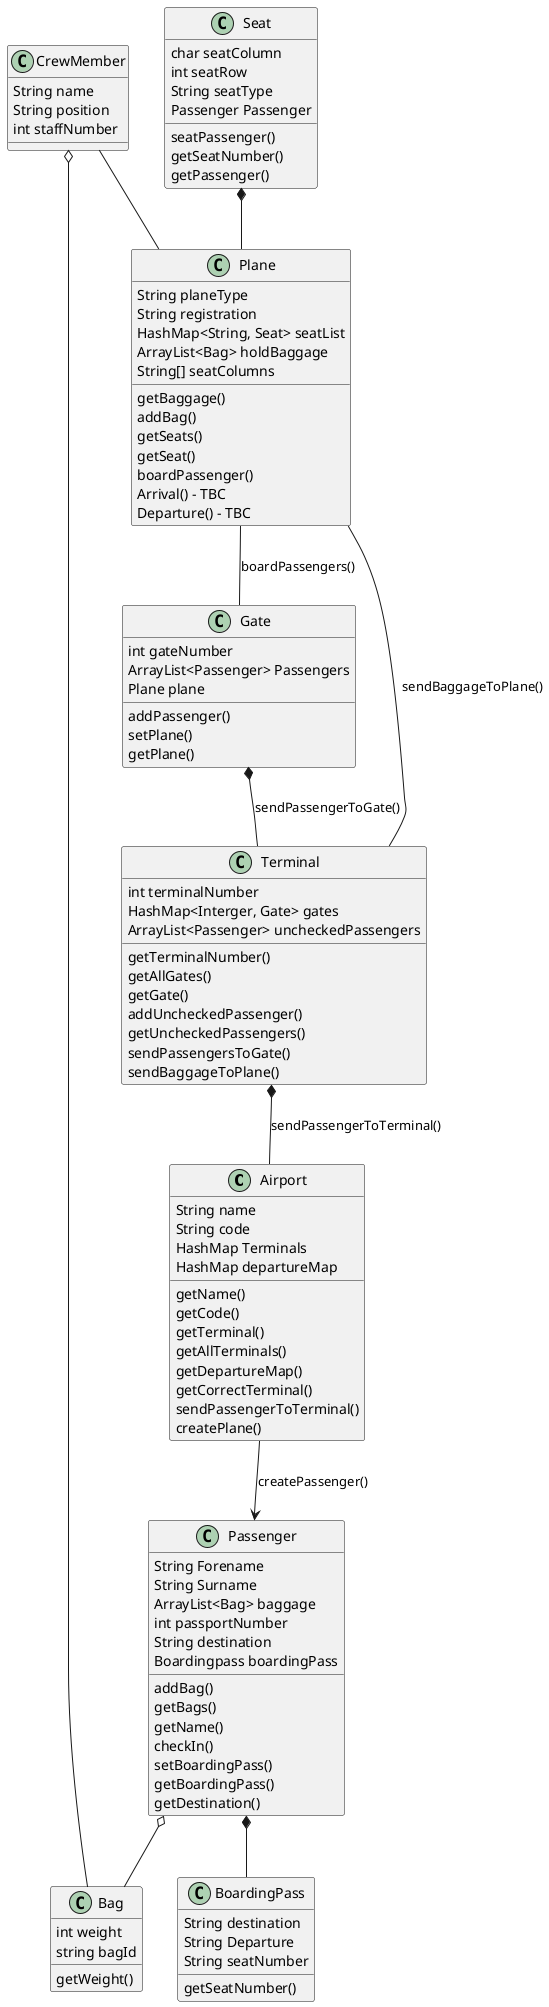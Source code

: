 @startuml Airport
    class Airport {
        String name
        String code
        HashMap Terminals
        HashMap departureMap
        getName()
        getCode()
        getTerminal()
        getAllTerminals()
        getDepartureMap()
        getCorrectTerminal()   
        sendPassengerToTerminal()
        createPlane()
        }

        class Terminal {
        int terminalNumber
        HashMap<Interger, Gate> gates
        ArrayList<Passenger> uncheckedPassengers
        getTerminalNumber()
        getAllGates()
        getGate()
        addUncheckedPassenger()
        getUncheckedPassengers()
        sendPassengersToGate()
        sendBaggageToPlane()
    }
        class Gate {
        int gateNumber
        ArrayList<Passenger> Passengers
        Plane plane
        addPassenger()
        setPlane()
        getPlane()
    }  
        class Plane {
        String planeType
        String registration
        HashMap<String, Seat> seatList 
        ArrayList<Bag> holdBaggage
        String[] seatColumns
        getBaggage()
        addBag()
        getSeats()
        getSeat()
        boardPassenger()
        Arrival() - TBC
        Departure() - TBC
    }
        class Seat {
        char seatColumn
        int seatRow
        String seatType
        Passenger Passenger
        seatPassenger()
        getSeatNumber()
        getPassenger()
    }
    class Passenger {
        String Forename
        String Surname
        ArrayList<Bag> baggage 
        int passportNumber
        String destination
        Boardingpass boardingPass
        addBag()
        getBags()
        getName()
        checkIn()
        setBoardingPass()
        getBoardingPass()
        getDestination()
    }
    class Bag {
        int weight
        string bagId
        getWeight()
    }
    class BoardingPass {
        String destination
        String Departure
        String seatNumber
        getSeatNumber()
    }
    class CrewMember {
        String name
        String position
        int staffNumber
    }






    Airport --> Passenger : createPassenger()
    Terminal *-- Airport : sendPassengerToTerminal()
    Gate *-- Terminal  : sendPassengerToGate()
    Passenger o-- Bag
    CrewMember o-- Bag
    Seat *-- Plane
    CrewMember -- Plane
    Plane -- Terminal : sendBaggageToPlane()
    Plane -- Gate : boardPassengers()
    Passenger *-- BoardingPass


    @enduml
